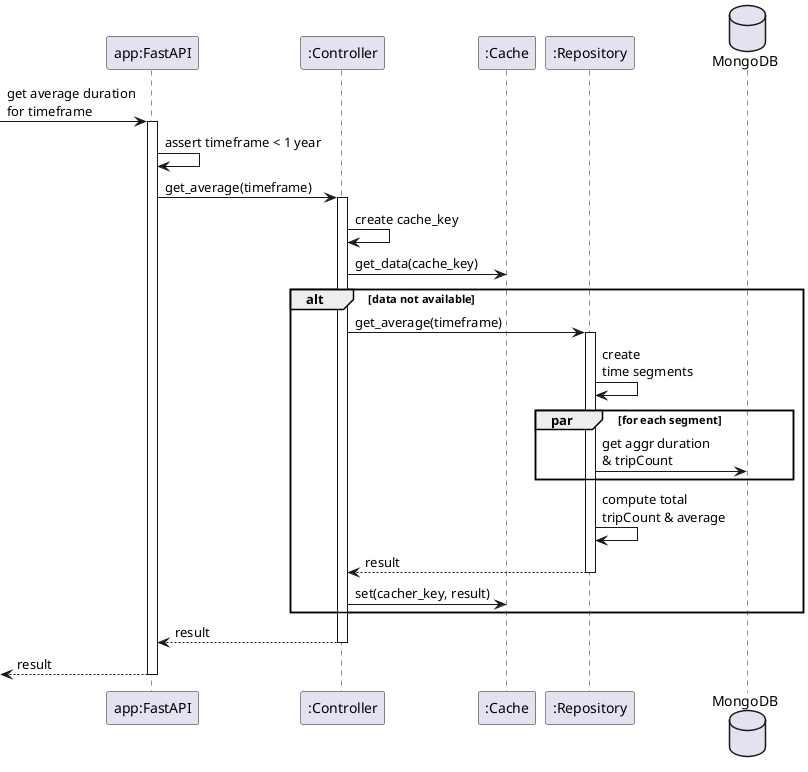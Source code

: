 @startuml average

participant "app:FastAPI" as app
participant ":Controller" as controller
participant ":Cache" as cache
participant ":Repository" as repo
database "MongoDB" as db

-> app : get average duration\nfor timeframe
activate app
app -> app : assert timeframe < 1 year
app -> controller : get_average(timeframe)
activate controller
controller -> controller: create cache_key
controller -> cache: get_data(cache_key)
alt data not available
    controller -> repo: get_average(timeframe)
    activate repo
    repo -> repo: create\ntime segments
    par for each segment
        repo -> db: get aggr duration\n& tripCount
    end
    repo -> repo: compute total\ntripCount & average
    return result
    controller -> cache: set(cacher_key, result)    
end
return result

return result
deactivate app

@enduml
